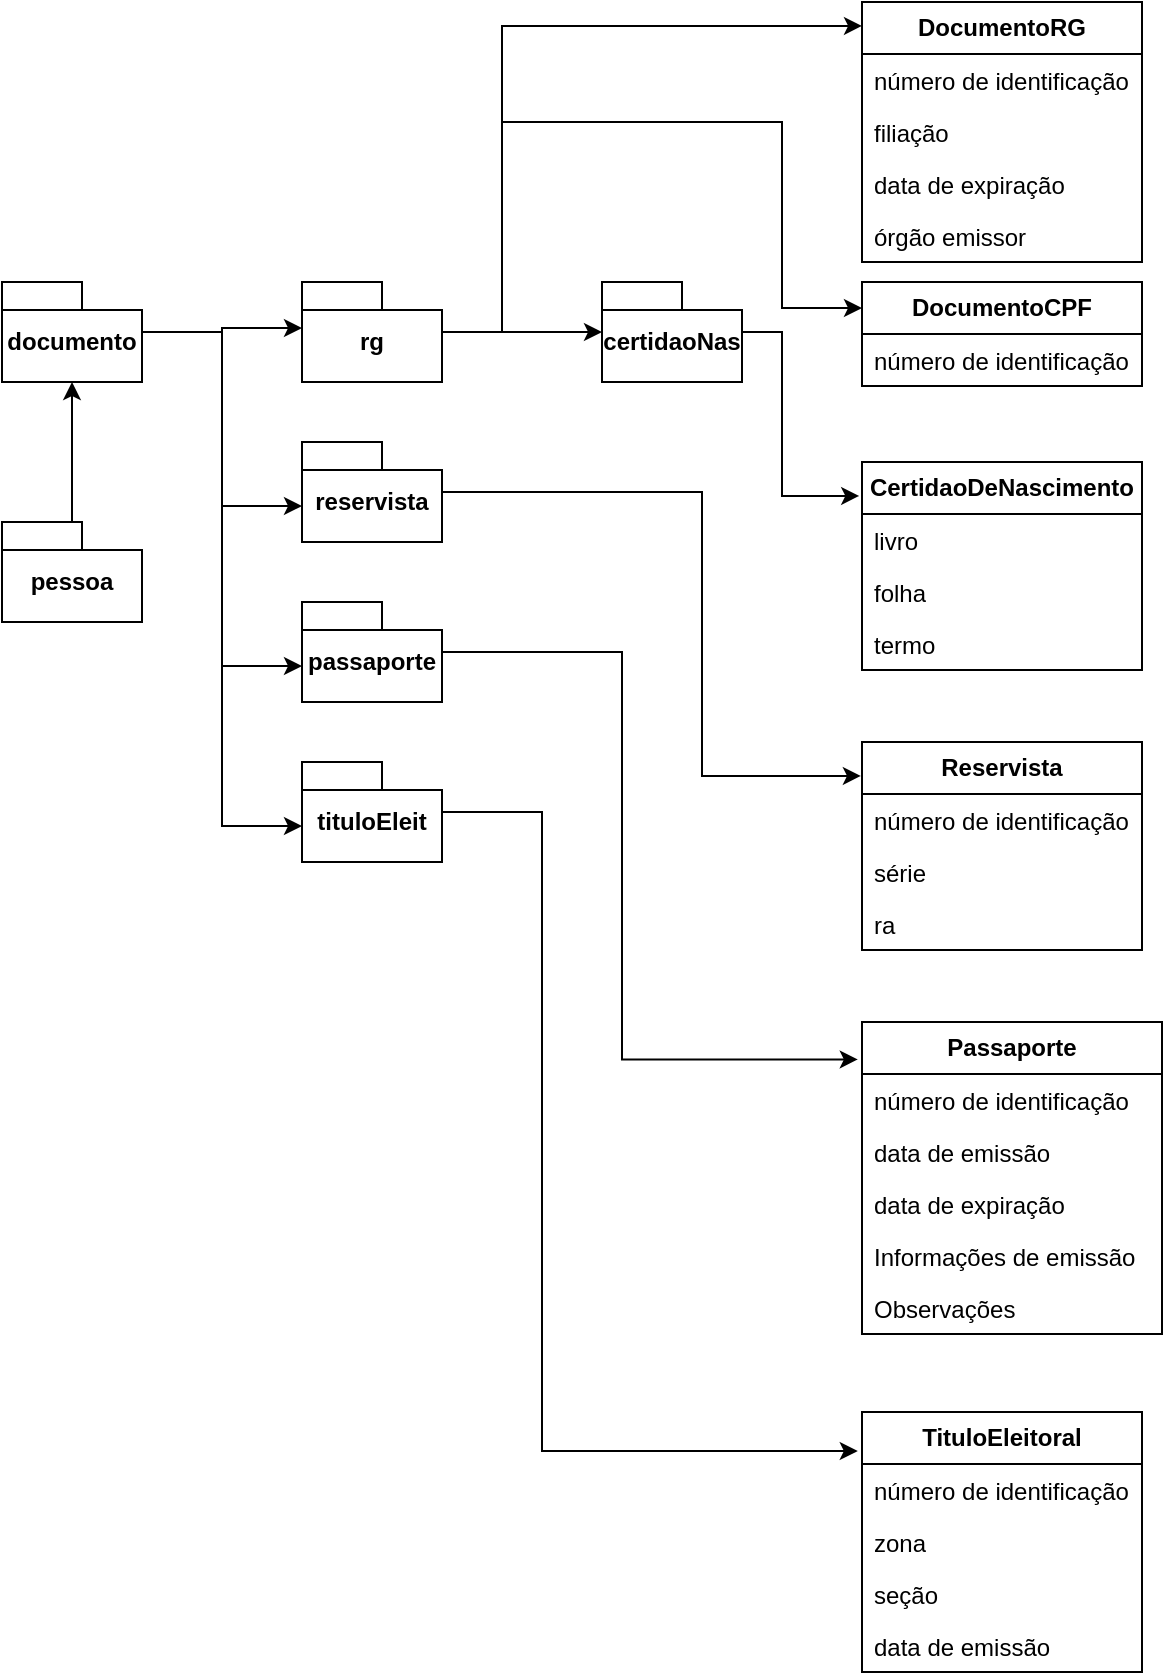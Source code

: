 <mxfile version="23.1.5" type="device" pages="2">
  <diagram name="Documento" id="pc3sAR5_hVTaw8djOiAw">
    <mxGraphModel dx="1120" dy="532" grid="1" gridSize="10" guides="1" tooltips="1" connect="1" arrows="1" fold="1" page="1" pageScale="1" pageWidth="827" pageHeight="1169" math="0" shadow="0">
      <root>
        <mxCell id="0" />
        <mxCell id="1" parent="0" />
        <mxCell id="wrKVuI8NlJ4pwbdhKwaR-1" value="&lt;b&gt;DocumentoRG&lt;/b&gt;" style="swimlane;fontStyle=0;childLayout=stackLayout;horizontal=1;startSize=26;fillColor=none;horizontalStack=0;resizeParent=1;resizeParentMax=0;resizeLast=0;collapsible=1;marginBottom=0;whiteSpace=wrap;html=1;" parent="1" vertex="1">
          <mxGeometry x="440" y="20" width="140" height="130" as="geometry" />
        </mxCell>
        <mxCell id="wrKVuI8NlJ4pwbdhKwaR-2" value="número de identificação" style="text;strokeColor=none;fillColor=none;align=left;verticalAlign=top;spacingLeft=4;spacingRight=4;overflow=hidden;rotatable=0;points=[[0,0.5],[1,0.5]];portConstraint=eastwest;whiteSpace=wrap;html=1;" parent="wrKVuI8NlJ4pwbdhKwaR-1" vertex="1">
          <mxGeometry y="26" width="140" height="26" as="geometry" />
        </mxCell>
        <mxCell id="wrKVuI8NlJ4pwbdhKwaR-10" value="filiação" style="text;strokeColor=none;fillColor=none;align=left;verticalAlign=top;spacingLeft=4;spacingRight=4;overflow=hidden;rotatable=0;points=[[0,0.5],[1,0.5]];portConstraint=eastwest;whiteSpace=wrap;html=1;" parent="wrKVuI8NlJ4pwbdhKwaR-1" vertex="1">
          <mxGeometry y="52" width="140" height="26" as="geometry" />
        </mxCell>
        <mxCell id="wrKVuI8NlJ4pwbdhKwaR-3" value="data de expiração" style="text;strokeColor=none;fillColor=none;align=left;verticalAlign=top;spacingLeft=4;spacingRight=4;overflow=hidden;rotatable=0;points=[[0,0.5],[1,0.5]];portConstraint=eastwest;whiteSpace=wrap;html=1;" parent="wrKVuI8NlJ4pwbdhKwaR-1" vertex="1">
          <mxGeometry y="78" width="140" height="26" as="geometry" />
        </mxCell>
        <mxCell id="wrKVuI8NlJ4pwbdhKwaR-4" value="órgão emissor" style="text;strokeColor=none;fillColor=none;align=left;verticalAlign=top;spacingLeft=4;spacingRight=4;overflow=hidden;rotatable=0;points=[[0,0.5],[1,0.5]];portConstraint=eastwest;whiteSpace=wrap;html=1;" parent="wrKVuI8NlJ4pwbdhKwaR-1" vertex="1">
          <mxGeometry y="104" width="140" height="26" as="geometry" />
        </mxCell>
        <mxCell id="wrKVuI8NlJ4pwbdhKwaR-11" value="documento" style="shape=folder;fontStyle=1;spacingTop=10;tabWidth=40;tabHeight=14;tabPosition=left;html=1;whiteSpace=wrap;" parent="1" vertex="1">
          <mxGeometry x="10" y="160" width="70" height="50" as="geometry" />
        </mxCell>
        <mxCell id="wrKVuI8NlJ4pwbdhKwaR-19" value="&lt;b&gt;DocumentoCPF&lt;/b&gt;" style="swimlane;fontStyle=0;childLayout=stackLayout;horizontal=1;startSize=26;fillColor=none;horizontalStack=0;resizeParent=1;resizeParentMax=0;resizeLast=0;collapsible=1;marginBottom=0;whiteSpace=wrap;html=1;" parent="1" vertex="1">
          <mxGeometry x="440" y="160" width="140" height="52" as="geometry" />
        </mxCell>
        <mxCell id="wrKVuI8NlJ4pwbdhKwaR-20" value="número de identificação" style="text;strokeColor=none;fillColor=none;align=left;verticalAlign=top;spacingLeft=4;spacingRight=4;overflow=hidden;rotatable=0;points=[[0,0.5],[1,0.5]];portConstraint=eastwest;whiteSpace=wrap;html=1;" parent="wrKVuI8NlJ4pwbdhKwaR-19" vertex="1">
          <mxGeometry y="26" width="140" height="26" as="geometry" />
        </mxCell>
        <mxCell id="wrKVuI8NlJ4pwbdhKwaR-30" value="&lt;b&gt;Reservista&lt;/b&gt;" style="swimlane;fontStyle=0;childLayout=stackLayout;horizontal=1;startSize=26;fillColor=none;horizontalStack=0;resizeParent=1;resizeParentMax=0;resizeLast=0;collapsible=1;marginBottom=0;whiteSpace=wrap;html=1;" parent="1" vertex="1">
          <mxGeometry x="440" y="390" width="140" height="104" as="geometry" />
        </mxCell>
        <mxCell id="wrKVuI8NlJ4pwbdhKwaR-31" value="número de identificação" style="text;strokeColor=none;fillColor=none;align=left;verticalAlign=top;spacingLeft=4;spacingRight=4;overflow=hidden;rotatable=0;points=[[0,0.5],[1,0.5]];portConstraint=eastwest;whiteSpace=wrap;html=1;" parent="wrKVuI8NlJ4pwbdhKwaR-30" vertex="1">
          <mxGeometry y="26" width="140" height="26" as="geometry" />
        </mxCell>
        <mxCell id="wrKVuI8NlJ4pwbdhKwaR-32" value="série" style="text;strokeColor=none;fillColor=none;align=left;verticalAlign=top;spacingLeft=4;spacingRight=4;overflow=hidden;rotatable=0;points=[[0,0.5],[1,0.5]];portConstraint=eastwest;whiteSpace=wrap;html=1;" parent="wrKVuI8NlJ4pwbdhKwaR-30" vertex="1">
          <mxGeometry y="52" width="140" height="26" as="geometry" />
        </mxCell>
        <mxCell id="wrKVuI8NlJ4pwbdhKwaR-33" value="ra" style="text;strokeColor=none;fillColor=none;align=left;verticalAlign=top;spacingLeft=4;spacingRight=4;overflow=hidden;rotatable=0;points=[[0,0.5],[1,0.5]];portConstraint=eastwest;whiteSpace=wrap;html=1;" parent="wrKVuI8NlJ4pwbdhKwaR-30" vertex="1">
          <mxGeometry y="78" width="140" height="26" as="geometry" />
        </mxCell>
        <mxCell id="wrKVuI8NlJ4pwbdhKwaR-34" value="&lt;b&gt;Passaporte&lt;/b&gt;" style="swimlane;fontStyle=0;childLayout=stackLayout;horizontal=1;startSize=26;fillColor=none;horizontalStack=0;resizeParent=1;resizeParentMax=0;resizeLast=0;collapsible=1;marginBottom=0;whiteSpace=wrap;html=1;" parent="1" vertex="1">
          <mxGeometry x="440" y="530" width="150" height="156" as="geometry" />
        </mxCell>
        <mxCell id="wrKVuI8NlJ4pwbdhKwaR-35" value="número de identificação" style="text;strokeColor=none;fillColor=none;align=left;verticalAlign=top;spacingLeft=4;spacingRight=4;overflow=hidden;rotatable=0;points=[[0,0.5],[1,0.5]];portConstraint=eastwest;whiteSpace=wrap;html=1;" parent="wrKVuI8NlJ4pwbdhKwaR-34" vertex="1">
          <mxGeometry y="26" width="150" height="26" as="geometry" />
        </mxCell>
        <mxCell id="wrKVuI8NlJ4pwbdhKwaR-53" value="data de emissão" style="text;strokeColor=none;fillColor=none;align=left;verticalAlign=top;spacingLeft=4;spacingRight=4;overflow=hidden;rotatable=0;points=[[0,0.5],[1,0.5]];portConstraint=eastwest;whiteSpace=wrap;html=1;" parent="wrKVuI8NlJ4pwbdhKwaR-34" vertex="1">
          <mxGeometry y="52" width="150" height="26" as="geometry" />
        </mxCell>
        <mxCell id="wrKVuI8NlJ4pwbdhKwaR-36" value="data de expiração" style="text;strokeColor=none;fillColor=none;align=left;verticalAlign=top;spacingLeft=4;spacingRight=4;overflow=hidden;rotatable=0;points=[[0,0.5],[1,0.5]];portConstraint=eastwest;whiteSpace=wrap;html=1;" parent="wrKVuI8NlJ4pwbdhKwaR-34" vertex="1">
          <mxGeometry y="78" width="150" height="26" as="geometry" />
        </mxCell>
        <mxCell id="wrKVuI8NlJ4pwbdhKwaR-37" value="Informações de emissão" style="text;strokeColor=none;fillColor=none;align=left;verticalAlign=top;spacingLeft=4;spacingRight=4;overflow=hidden;rotatable=0;points=[[0,0.5],[1,0.5]];portConstraint=eastwest;whiteSpace=wrap;html=1;" parent="wrKVuI8NlJ4pwbdhKwaR-34" vertex="1">
          <mxGeometry y="104" width="150" height="26" as="geometry" />
        </mxCell>
        <mxCell id="wrKVuI8NlJ4pwbdhKwaR-54" value="Observações " style="text;strokeColor=none;fillColor=none;align=left;verticalAlign=top;spacingLeft=4;spacingRight=4;overflow=hidden;rotatable=0;points=[[0,0.5],[1,0.5]];portConstraint=eastwest;whiteSpace=wrap;html=1;" parent="wrKVuI8NlJ4pwbdhKwaR-34" vertex="1">
          <mxGeometry y="130" width="150" height="26" as="geometry" />
        </mxCell>
        <mxCell id="wrKVuI8NlJ4pwbdhKwaR-38" value="&lt;b&gt;TituloEleitoral&lt;/b&gt;" style="swimlane;fontStyle=0;childLayout=stackLayout;horizontal=1;startSize=26;fillColor=none;horizontalStack=0;resizeParent=1;resizeParentMax=0;resizeLast=0;collapsible=1;marginBottom=0;whiteSpace=wrap;html=1;" parent="1" vertex="1">
          <mxGeometry x="440" y="725" width="140" height="130" as="geometry" />
        </mxCell>
        <mxCell id="wrKVuI8NlJ4pwbdhKwaR-39" value="número de identificação" style="text;strokeColor=none;fillColor=none;align=left;verticalAlign=top;spacingLeft=4;spacingRight=4;overflow=hidden;rotatable=0;points=[[0,0.5],[1,0.5]];portConstraint=eastwest;whiteSpace=wrap;html=1;" parent="wrKVuI8NlJ4pwbdhKwaR-38" vertex="1">
          <mxGeometry y="26" width="140" height="26" as="geometry" />
        </mxCell>
        <mxCell id="wrKVuI8NlJ4pwbdhKwaR-40" value="zona" style="text;strokeColor=none;fillColor=none;align=left;verticalAlign=top;spacingLeft=4;spacingRight=4;overflow=hidden;rotatable=0;points=[[0,0.5],[1,0.5]];portConstraint=eastwest;whiteSpace=wrap;html=1;" parent="wrKVuI8NlJ4pwbdhKwaR-38" vertex="1">
          <mxGeometry y="52" width="140" height="26" as="geometry" />
        </mxCell>
        <mxCell id="wrKVuI8NlJ4pwbdhKwaR-41" value="seção" style="text;strokeColor=none;fillColor=none;align=left;verticalAlign=top;spacingLeft=4;spacingRight=4;overflow=hidden;rotatable=0;points=[[0,0.5],[1,0.5]];portConstraint=eastwest;whiteSpace=wrap;html=1;" parent="wrKVuI8NlJ4pwbdhKwaR-38" vertex="1">
          <mxGeometry y="78" width="140" height="26" as="geometry" />
        </mxCell>
        <mxCell id="wrKVuI8NlJ4pwbdhKwaR-56" value="data de emissão" style="text;strokeColor=none;fillColor=none;align=left;verticalAlign=top;spacingLeft=4;spacingRight=4;overflow=hidden;rotatable=0;points=[[0,0.5],[1,0.5]];portConstraint=eastwest;whiteSpace=wrap;html=1;" parent="wrKVuI8NlJ4pwbdhKwaR-38" vertex="1">
          <mxGeometry y="104" width="140" height="26" as="geometry" />
        </mxCell>
        <mxCell id="wrKVuI8NlJ4pwbdhKwaR-46" value="&lt;b&gt;CertidaoDeNascimento&lt;/b&gt;" style="swimlane;fontStyle=0;childLayout=stackLayout;horizontal=1;startSize=26;fillColor=none;horizontalStack=0;resizeParent=1;resizeParentMax=0;resizeLast=0;collapsible=1;marginBottom=0;whiteSpace=wrap;html=1;" parent="1" vertex="1">
          <mxGeometry x="440" y="250" width="140" height="104" as="geometry" />
        </mxCell>
        <mxCell id="wrKVuI8NlJ4pwbdhKwaR-47" value="livro" style="text;strokeColor=none;fillColor=none;align=left;verticalAlign=top;spacingLeft=4;spacingRight=4;overflow=hidden;rotatable=0;points=[[0,0.5],[1,0.5]];portConstraint=eastwest;whiteSpace=wrap;html=1;" parent="wrKVuI8NlJ4pwbdhKwaR-46" vertex="1">
          <mxGeometry y="26" width="140" height="26" as="geometry" />
        </mxCell>
        <mxCell id="wrKVuI8NlJ4pwbdhKwaR-48" value="folha" style="text;strokeColor=none;fillColor=none;align=left;verticalAlign=top;spacingLeft=4;spacingRight=4;overflow=hidden;rotatable=0;points=[[0,0.5],[1,0.5]];portConstraint=eastwest;whiteSpace=wrap;html=1;" parent="wrKVuI8NlJ4pwbdhKwaR-46" vertex="1">
          <mxGeometry y="52" width="140" height="26" as="geometry" />
        </mxCell>
        <mxCell id="wrKVuI8NlJ4pwbdhKwaR-49" value="termo" style="text;strokeColor=none;fillColor=none;align=left;verticalAlign=top;spacingLeft=4;spacingRight=4;overflow=hidden;rotatable=0;points=[[0,0.5],[1,0.5]];portConstraint=eastwest;whiteSpace=wrap;html=1;" parent="wrKVuI8NlJ4pwbdhKwaR-46" vertex="1">
          <mxGeometry y="78" width="140" height="26" as="geometry" />
        </mxCell>
        <mxCell id="BQi04ev3RmSJB8WKI6rc-11" style="edgeStyle=orthogonalEdgeStyle;rounded=0;orthogonalLoop=1;jettySize=auto;html=1;" edge="1" parent="1" source="BQi04ev3RmSJB8WKI6rc-1" target="BQi04ev3RmSJB8WKI6rc-5">
          <mxGeometry relative="1" as="geometry" />
        </mxCell>
        <mxCell id="q-tjLKZ_oxUmybZRjb-6-5" style="edgeStyle=orthogonalEdgeStyle;rounded=0;orthogonalLoop=1;jettySize=auto;html=1;entryX=0;entryY=0.25;entryDx=0;entryDy=0;" edge="1" parent="1" source="BQi04ev3RmSJB8WKI6rc-1" target="wrKVuI8NlJ4pwbdhKwaR-19">
          <mxGeometry relative="1" as="geometry">
            <Array as="points">
              <mxPoint x="260" y="185" />
              <mxPoint x="260" y="80" />
              <mxPoint x="400" y="80" />
              <mxPoint x="400" y="173" />
            </Array>
          </mxGeometry>
        </mxCell>
        <mxCell id="BQi04ev3RmSJB8WKI6rc-1" value="rg" style="shape=folder;fontStyle=1;spacingTop=10;tabWidth=40;tabHeight=14;tabPosition=left;html=1;whiteSpace=wrap;" vertex="1" parent="1">
          <mxGeometry x="160" y="160" width="70" height="50" as="geometry" />
        </mxCell>
        <mxCell id="BQi04ev3RmSJB8WKI6rc-2" value="reservista" style="shape=folder;fontStyle=1;spacingTop=10;tabWidth=40;tabHeight=14;tabPosition=left;html=1;whiteSpace=wrap;" vertex="1" parent="1">
          <mxGeometry x="160" y="240" width="70" height="50" as="geometry" />
        </mxCell>
        <mxCell id="BQi04ev3RmSJB8WKI6rc-3" value="passaporte" style="shape=folder;fontStyle=1;spacingTop=10;tabWidth=40;tabHeight=14;tabPosition=left;html=1;whiteSpace=wrap;" vertex="1" parent="1">
          <mxGeometry x="160" y="320" width="70" height="50" as="geometry" />
        </mxCell>
        <mxCell id="BQi04ev3RmSJB8WKI6rc-4" value="tituloEleit" style="shape=folder;fontStyle=1;spacingTop=10;tabWidth=40;tabHeight=14;tabPosition=left;html=1;whiteSpace=wrap;" vertex="1" parent="1">
          <mxGeometry x="160" y="400" width="70" height="50" as="geometry" />
        </mxCell>
        <mxCell id="BQi04ev3RmSJB8WKI6rc-5" value="certidaoNas" style="shape=folder;fontStyle=1;spacingTop=10;tabWidth=40;tabHeight=14;tabPosition=left;html=1;whiteSpace=wrap;" vertex="1" parent="1">
          <mxGeometry x="310" y="160" width="70" height="50" as="geometry" />
        </mxCell>
        <mxCell id="BQi04ev3RmSJB8WKI6rc-13" style="edgeStyle=orthogonalEdgeStyle;rounded=0;orthogonalLoop=1;jettySize=auto;html=1;entryX=0;entryY=0;entryDx=0;entryDy=23;entryPerimeter=0;" edge="1" parent="1" source="wrKVuI8NlJ4pwbdhKwaR-11" target="BQi04ev3RmSJB8WKI6rc-1">
          <mxGeometry relative="1" as="geometry">
            <mxPoint x="100" y="240" as="targetPoint" />
          </mxGeometry>
        </mxCell>
        <mxCell id="BQi04ev3RmSJB8WKI6rc-16" style="edgeStyle=orthogonalEdgeStyle;rounded=0;orthogonalLoop=1;jettySize=auto;html=1;entryX=-0.01;entryY=0.163;entryDx=0;entryDy=0;entryPerimeter=0;" edge="1" parent="1" source="BQi04ev3RmSJB8WKI6rc-5" target="wrKVuI8NlJ4pwbdhKwaR-46">
          <mxGeometry relative="1" as="geometry">
            <Array as="points">
              <mxPoint x="400" y="185" />
              <mxPoint x="400" y="267" />
            </Array>
          </mxGeometry>
        </mxCell>
        <mxCell id="BQi04ev3RmSJB8WKI6rc-17" style="edgeStyle=orthogonalEdgeStyle;rounded=0;orthogonalLoop=1;jettySize=auto;html=1;entryX=-0.004;entryY=0.163;entryDx=0;entryDy=0;entryPerimeter=0;" edge="1" parent="1" source="BQi04ev3RmSJB8WKI6rc-2" target="wrKVuI8NlJ4pwbdhKwaR-30">
          <mxGeometry relative="1" as="geometry">
            <Array as="points">
              <mxPoint x="360" y="265" />
              <mxPoint x="360" y="407" />
            </Array>
          </mxGeometry>
        </mxCell>
        <mxCell id="BQi04ev3RmSJB8WKI6rc-18" style="edgeStyle=orthogonalEdgeStyle;rounded=0;orthogonalLoop=1;jettySize=auto;html=1;entryX=-0.014;entryY=0.12;entryDx=0;entryDy=0;entryPerimeter=0;" edge="1" parent="1" source="BQi04ev3RmSJB8WKI6rc-3" target="wrKVuI8NlJ4pwbdhKwaR-34">
          <mxGeometry relative="1" as="geometry">
            <Array as="points">
              <mxPoint x="320" y="345" />
              <mxPoint x="320" y="549" />
            </Array>
          </mxGeometry>
        </mxCell>
        <mxCell id="BQi04ev3RmSJB8WKI6rc-19" style="edgeStyle=orthogonalEdgeStyle;rounded=0;orthogonalLoop=1;jettySize=auto;html=1;entryX=-0.015;entryY=0.15;entryDx=0;entryDy=0;entryPerimeter=0;" edge="1" parent="1" source="BQi04ev3RmSJB8WKI6rc-4" target="wrKVuI8NlJ4pwbdhKwaR-38">
          <mxGeometry relative="1" as="geometry">
            <Array as="points">
              <mxPoint x="280" y="425" />
              <mxPoint x="280" y="745" />
            </Array>
          </mxGeometry>
        </mxCell>
        <mxCell id="cXqmmsu3CSd-sL9rEnfx-1" value="pessoa" style="shape=folder;fontStyle=1;spacingTop=10;tabWidth=40;tabHeight=14;tabPosition=left;html=1;whiteSpace=wrap;" vertex="1" parent="1">
          <mxGeometry x="10" y="280" width="70" height="50" as="geometry" />
        </mxCell>
        <mxCell id="cXqmmsu3CSd-sL9rEnfx-2" style="edgeStyle=orthogonalEdgeStyle;rounded=0;orthogonalLoop=1;jettySize=auto;html=1;entryX=0.5;entryY=1;entryDx=0;entryDy=0;entryPerimeter=0;" edge="1" parent="1" source="cXqmmsu3CSd-sL9rEnfx-1" target="wrKVuI8NlJ4pwbdhKwaR-11">
          <mxGeometry relative="1" as="geometry" />
        </mxCell>
        <mxCell id="q-tjLKZ_oxUmybZRjb-6-1" style="edgeStyle=orthogonalEdgeStyle;rounded=0;orthogonalLoop=1;jettySize=auto;html=1;entryX=0;entryY=0;entryDx=0;entryDy=32;entryPerimeter=0;" edge="1" parent="1" source="wrKVuI8NlJ4pwbdhKwaR-11" target="BQi04ev3RmSJB8WKI6rc-2">
          <mxGeometry relative="1" as="geometry" />
        </mxCell>
        <mxCell id="q-tjLKZ_oxUmybZRjb-6-2" style="edgeStyle=orthogonalEdgeStyle;rounded=0;orthogonalLoop=1;jettySize=auto;html=1;entryX=0;entryY=0;entryDx=0;entryDy=32;entryPerimeter=0;" edge="1" parent="1" source="wrKVuI8NlJ4pwbdhKwaR-11" target="BQi04ev3RmSJB8WKI6rc-3">
          <mxGeometry relative="1" as="geometry" />
        </mxCell>
        <mxCell id="q-tjLKZ_oxUmybZRjb-6-3" style="edgeStyle=orthogonalEdgeStyle;rounded=0;orthogonalLoop=1;jettySize=auto;html=1;entryX=0;entryY=0;entryDx=0;entryDy=32;entryPerimeter=0;" edge="1" parent="1" source="wrKVuI8NlJ4pwbdhKwaR-11" target="BQi04ev3RmSJB8WKI6rc-4">
          <mxGeometry relative="1" as="geometry" />
        </mxCell>
        <mxCell id="q-tjLKZ_oxUmybZRjb-6-4" style="edgeStyle=orthogonalEdgeStyle;rounded=0;orthogonalLoop=1;jettySize=auto;html=1;entryX=0;entryY=0.092;entryDx=0;entryDy=0;entryPerimeter=0;" edge="1" parent="1" source="BQi04ev3RmSJB8WKI6rc-1" target="wrKVuI8NlJ4pwbdhKwaR-1">
          <mxGeometry relative="1" as="geometry">
            <Array as="points">
              <mxPoint x="260" y="185" />
              <mxPoint x="260" y="32" />
            </Array>
          </mxGeometry>
        </mxCell>
      </root>
    </mxGraphModel>
  </diagram>
  <diagram id="Zxu2rnrisYrEoOiBE443" name="Página-2">
    <mxGraphModel dx="1120" dy="532" grid="1" gridSize="10" guides="1" tooltips="1" connect="1" arrows="1" fold="1" page="1" pageScale="1" pageWidth="827" pageHeight="1169" math="0" shadow="0">
      <root>
        <mxCell id="0" />
        <mxCell id="1" parent="0" />
        <mxCell id="gc7gGqLxTCY2lEdDZfuR-1" value="endereco" style="shape=folder;fontStyle=1;spacingTop=10;tabWidth=40;tabHeight=14;tabPosition=left;html=1;whiteSpace=wrap;" parent="1" vertex="1">
          <mxGeometry x="40" y="80" width="70" height="50" as="geometry" />
        </mxCell>
        <mxCell id="G9b1EiaHJi-2zmkg74Qs-1" value="&lt;b&gt;Endereco&lt;/b&gt;" style="swimlane;fontStyle=0;childLayout=stackLayout;horizontal=1;startSize=26;fillColor=none;horizontalStack=0;resizeParent=1;resizeParentMax=0;resizeLast=0;collapsible=1;marginBottom=0;whiteSpace=wrap;html=1;" parent="1" vertex="1">
          <mxGeometry x="200" y="40" width="140" height="208" as="geometry" />
        </mxCell>
        <mxCell id="G9b1EiaHJi-2zmkg74Qs-2" value="estado" style="text;strokeColor=none;fillColor=none;align=left;verticalAlign=top;spacingLeft=4;spacingRight=4;overflow=hidden;rotatable=0;points=[[0,0.5],[1,0.5]];portConstraint=eastwest;whiteSpace=wrap;html=1;" parent="G9b1EiaHJi-2zmkg74Qs-1" vertex="1">
          <mxGeometry y="26" width="140" height="26" as="geometry" />
        </mxCell>
        <mxCell id="G9b1EiaHJi-2zmkg74Qs-3" value="cidade" style="text;strokeColor=none;fillColor=none;align=left;verticalAlign=top;spacingLeft=4;spacingRight=4;overflow=hidden;rotatable=0;points=[[0,0.5],[1,0.5]];portConstraint=eastwest;whiteSpace=wrap;html=1;" parent="G9b1EiaHJi-2zmkg74Qs-1" vertex="1">
          <mxGeometry y="52" width="140" height="26" as="geometry" />
        </mxCell>
        <mxCell id="G9b1EiaHJi-2zmkg74Qs-4" value="cep" style="text;strokeColor=none;fillColor=none;align=left;verticalAlign=top;spacingLeft=4;spacingRight=4;overflow=hidden;rotatable=0;points=[[0,0.5],[1,0.5]];portConstraint=eastwest;whiteSpace=wrap;html=1;" parent="G9b1EiaHJi-2zmkg74Qs-1" vertex="1">
          <mxGeometry y="78" width="140" height="26" as="geometry" />
        </mxCell>
        <mxCell id="G9b1EiaHJi-2zmkg74Qs-5" value="rua" style="text;strokeColor=none;fillColor=none;align=left;verticalAlign=top;spacingLeft=4;spacingRight=4;overflow=hidden;rotatable=0;points=[[0,0.5],[1,0.5]];portConstraint=eastwest;whiteSpace=wrap;html=1;" parent="G9b1EiaHJi-2zmkg74Qs-1" vertex="1">
          <mxGeometry y="104" width="140" height="26" as="geometry" />
        </mxCell>
        <mxCell id="G9b1EiaHJi-2zmkg74Qs-6" value="numero" style="text;strokeColor=none;fillColor=none;align=left;verticalAlign=top;spacingLeft=4;spacingRight=4;overflow=hidden;rotatable=0;points=[[0,0.5],[1,0.5]];portConstraint=eastwest;whiteSpace=wrap;html=1;" parent="G9b1EiaHJi-2zmkg74Qs-1" vertex="1">
          <mxGeometry y="130" width="140" height="26" as="geometry" />
        </mxCell>
        <mxCell id="G9b1EiaHJi-2zmkg74Qs-7" value="complemento" style="text;strokeColor=none;fillColor=none;align=left;verticalAlign=top;spacingLeft=4;spacingRight=4;overflow=hidden;rotatable=0;points=[[0,0.5],[1,0.5]];portConstraint=eastwest;whiteSpace=wrap;html=1;" parent="G9b1EiaHJi-2zmkg74Qs-1" vertex="1">
          <mxGeometry y="156" width="140" height="26" as="geometry" />
        </mxCell>
        <mxCell id="G9b1EiaHJi-2zmkg74Qs-8" value="observacao" style="text;strokeColor=none;fillColor=none;align=left;verticalAlign=top;spacingLeft=4;spacingRight=4;overflow=hidden;rotatable=0;points=[[0,0.5],[1,0.5]];portConstraint=eastwest;whiteSpace=wrap;html=1;" parent="G9b1EiaHJi-2zmkg74Qs-1" vertex="1">
          <mxGeometry y="182" width="140" height="26" as="geometry" />
        </mxCell>
        <mxCell id="G9b1EiaHJi-2zmkg74Qs-9" style="edgeStyle=orthogonalEdgeStyle;rounded=0;orthogonalLoop=1;jettySize=auto;html=1;entryX=-0.021;entryY=0.063;entryDx=0;entryDy=0;entryPerimeter=0;" parent="1" source="gc7gGqLxTCY2lEdDZfuR-1" target="G9b1EiaHJi-2zmkg74Qs-1" edge="1">
          <mxGeometry relative="1" as="geometry" />
        </mxCell>
        <mxCell id="G9b1EiaHJi-2zmkg74Qs-10" value="pessoa" style="shape=folder;fontStyle=1;spacingTop=10;tabWidth=40;tabHeight=14;tabPosition=left;html=1;whiteSpace=wrap;" parent="1" vertex="1">
          <mxGeometry x="40" y="360" width="70" height="50" as="geometry" />
        </mxCell>
        <mxCell id="66ywNjnrlJl6cTy5TgPP-1" value="&lt;b&gt;Pessoa&lt;/b&gt;" style="swimlane;fontStyle=0;childLayout=stackLayout;horizontal=1;startSize=26;fillColor=none;horizontalStack=0;resizeParent=1;resizeParentMax=0;resizeLast=0;collapsible=1;marginBottom=0;whiteSpace=wrap;html=1;" parent="1" vertex="1">
          <mxGeometry x="200" y="320" width="140" height="260" as="geometry" />
        </mxCell>
        <mxCell id="66ywNjnrlJl6cTy5TgPP-2" value="nome completo" style="text;strokeColor=none;fillColor=none;align=left;verticalAlign=top;spacingLeft=4;spacingRight=4;overflow=hidden;rotatable=0;points=[[0,0.5],[1,0.5]];portConstraint=eastwest;whiteSpace=wrap;html=1;" parent="66ywNjnrlJl6cTy5TgPP-1" vertex="1">
          <mxGeometry y="26" width="140" height="26" as="geometry" />
        </mxCell>
        <mxCell id="66ywNjnrlJl6cTy5TgPP-3" value="data de nascimento" style="text;strokeColor=none;fillColor=none;align=left;verticalAlign=top;spacingLeft=4;spacingRight=4;overflow=hidden;rotatable=0;points=[[0,0.5],[1,0.5]];portConstraint=eastwest;whiteSpace=wrap;html=1;" parent="66ywNjnrlJl6cTy5TgPP-1" vertex="1">
          <mxGeometry y="52" width="140" height="26" as="geometry" />
        </mxCell>
        <mxCell id="66ywNjnrlJl6cTy5TgPP-4" value="naturalidade" style="text;strokeColor=none;fillColor=none;align=left;verticalAlign=top;spacingLeft=4;spacingRight=4;overflow=hidden;rotatable=0;points=[[0,0.5],[1,0.5]];portConstraint=eastwest;whiteSpace=wrap;html=1;" parent="66ywNjnrlJl6cTy5TgPP-1" vertex="1">
          <mxGeometry y="78" width="140" height="26" as="geometry" />
        </mxCell>
        <mxCell id="66ywNjnrlJl6cTy5TgPP-5" value="nacionalidade" style="text;strokeColor=none;fillColor=none;align=left;verticalAlign=top;spacingLeft=4;spacingRight=4;overflow=hidden;rotatable=0;points=[[0,0.5],[1,0.5]];portConstraint=eastwest;whiteSpace=wrap;html=1;" parent="66ywNjnrlJl6cTy5TgPP-1" vertex="1">
          <mxGeometry y="104" width="140" height="26" as="geometry" />
        </mxCell>
        <mxCell id="rbcOVCISj3wYFGxa9DJ1-1" value="tipo sanguineo" style="text;strokeColor=none;fillColor=none;align=left;verticalAlign=top;spacingLeft=4;spacingRight=4;overflow=hidden;rotatable=0;points=[[0,0.5],[1,0.5]];portConstraint=eastwest;whiteSpace=wrap;html=1;" parent="66ywNjnrlJl6cTy5TgPP-1" vertex="1">
          <mxGeometry y="130" width="140" height="26" as="geometry" />
        </mxCell>
        <mxCell id="66ywNjnrlJl6cTy5TgPP-6" value="nome completo do pai" style="text;strokeColor=none;fillColor=none;align=left;verticalAlign=top;spacingLeft=4;spacingRight=4;overflow=hidden;rotatable=0;points=[[0,0.5],[1,0.5]];portConstraint=eastwest;whiteSpace=wrap;html=1;" parent="66ywNjnrlJl6cTy5TgPP-1" vertex="1">
          <mxGeometry y="156" width="140" height="26" as="geometry" />
        </mxCell>
        <mxCell id="66ywNjnrlJl6cTy5TgPP-8" value="nacionalidade do pai" style="text;strokeColor=none;fillColor=none;align=left;verticalAlign=top;spacingLeft=4;spacingRight=4;overflow=hidden;rotatable=0;points=[[0,0.5],[1,0.5]];portConstraint=eastwest;whiteSpace=wrap;html=1;" parent="66ywNjnrlJl6cTy5TgPP-1" vertex="1">
          <mxGeometry y="182" width="140" height="26" as="geometry" />
        </mxCell>
        <mxCell id="66ywNjnrlJl6cTy5TgPP-7" value="nome completo da mãe" style="text;strokeColor=none;fillColor=none;align=left;verticalAlign=top;spacingLeft=4;spacingRight=4;overflow=hidden;rotatable=0;points=[[0,0.5],[1,0.5]];portConstraint=eastwest;whiteSpace=wrap;html=1;" parent="66ywNjnrlJl6cTy5TgPP-1" vertex="1">
          <mxGeometry y="208" width="140" height="26" as="geometry" />
        </mxCell>
        <mxCell id="66ywNjnrlJl6cTy5TgPP-9" value="nacionalidade da mãe" style="text;strokeColor=none;fillColor=none;align=left;verticalAlign=top;spacingLeft=4;spacingRight=4;overflow=hidden;rotatable=0;points=[[0,0.5],[1,0.5]];portConstraint=eastwest;whiteSpace=wrap;html=1;" parent="66ywNjnrlJl6cTy5TgPP-1" vertex="1">
          <mxGeometry y="234" width="140" height="26" as="geometry" />
        </mxCell>
        <mxCell id="rbcOVCISj3wYFGxa9DJ1-2" style="edgeStyle=orthogonalEdgeStyle;rounded=0;orthogonalLoop=1;jettySize=auto;html=1;entryX=-0.021;entryY=0.05;entryDx=0;entryDy=0;entryPerimeter=0;" parent="1" source="G9b1EiaHJi-2zmkg74Qs-10" target="66ywNjnrlJl6cTy5TgPP-1" edge="1">
          <mxGeometry relative="1" as="geometry" />
        </mxCell>
      </root>
    </mxGraphModel>
  </diagram>
</mxfile>
